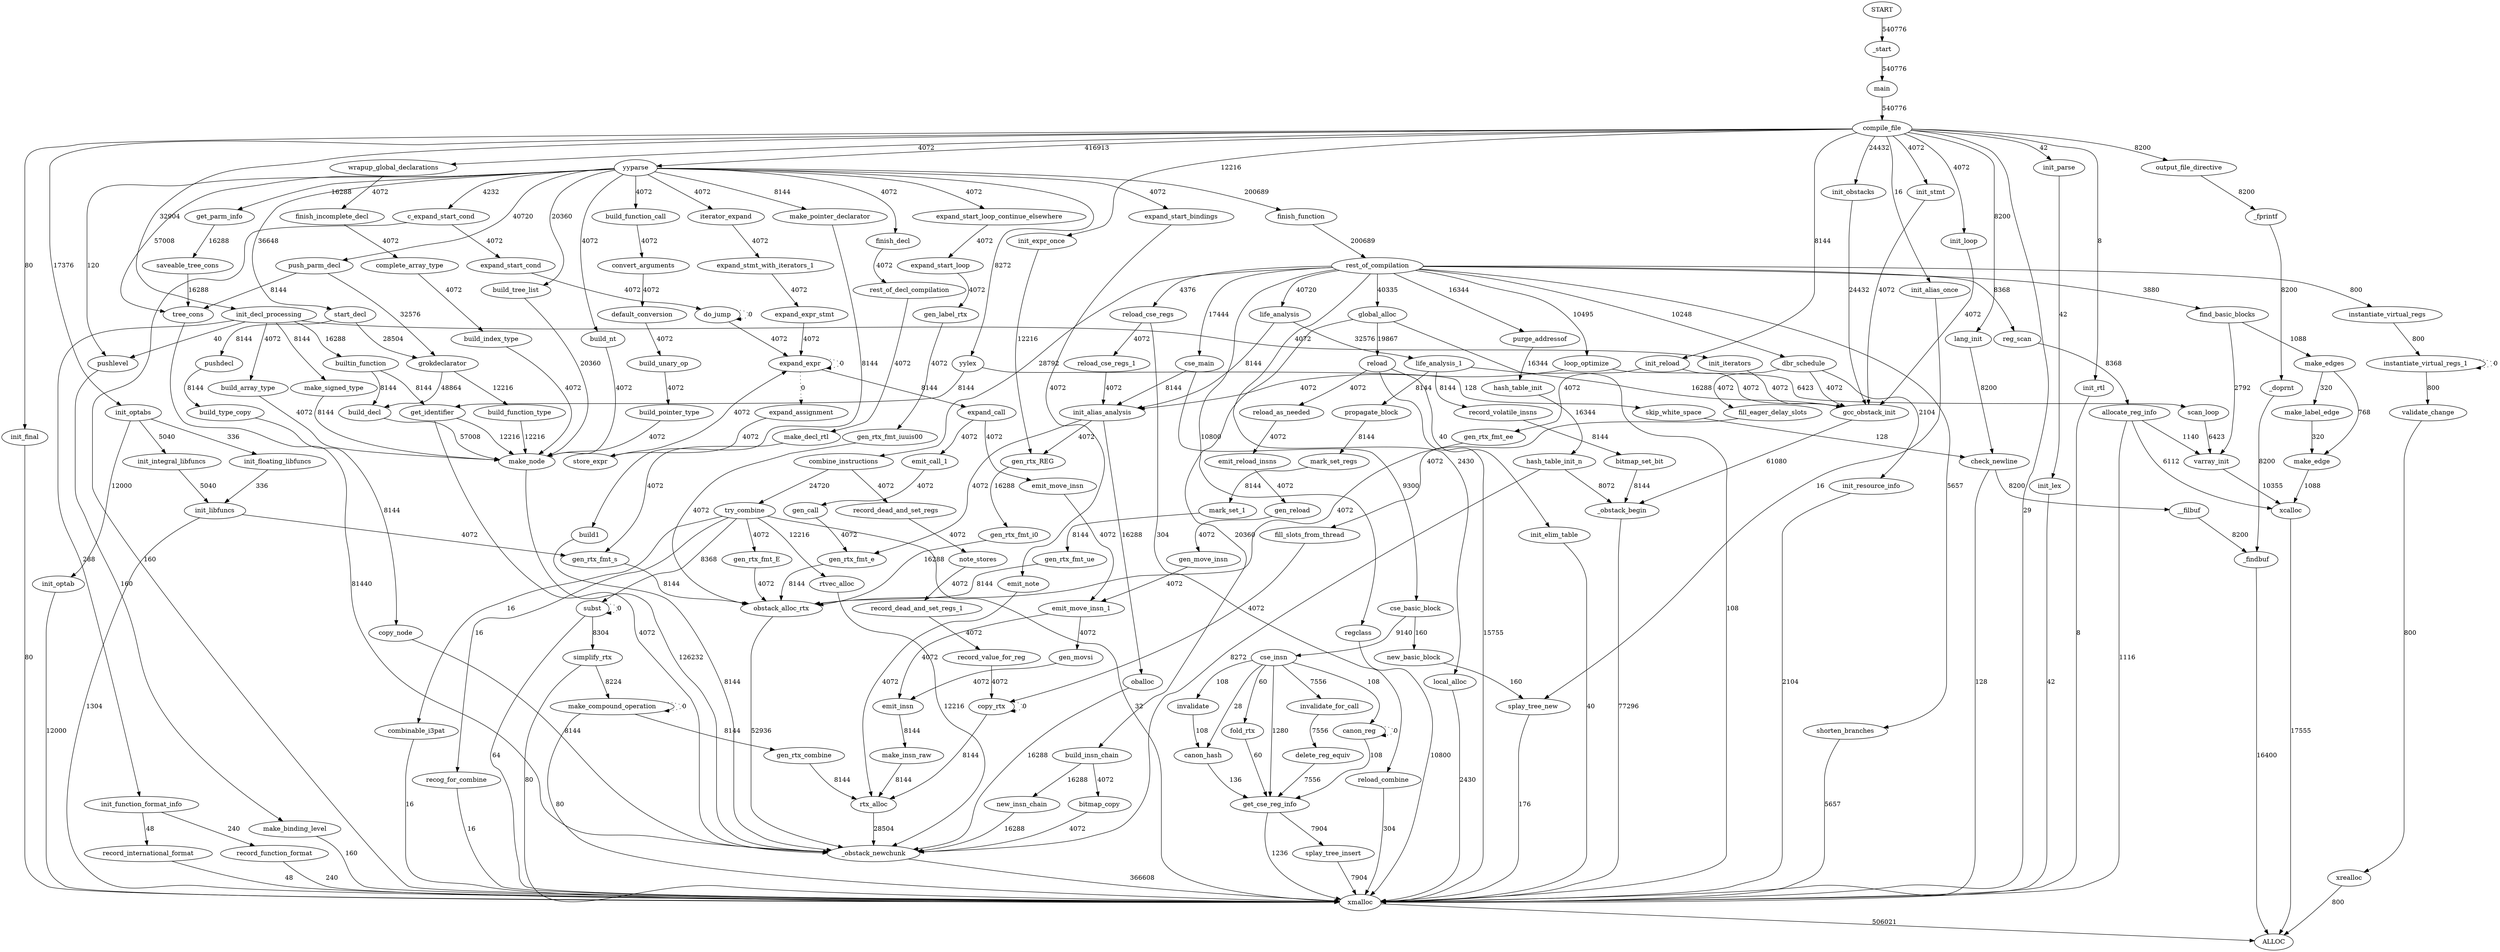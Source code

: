 /* produced by mprof 1.1 from cc1.out */

digraph "allocation call graph"
{
    "START" -> "_start" [label = "540776"];
    "_start" -> "main" [label = "540776"];
    "main" -> "compile_file" [label = "540776"];
    "compile_file" -> "init_obstacks" [label = "24432"];
    "init_obstacks" -> "gcc_obstack_init" [label = "24432"];
    "gcc_obstack_init" -> "_obstack_begin" [label = "61080"];
    "_obstack_begin" -> "xmalloc" [label = "77296"];
    "xmalloc" -> "ALLOC" [label = "506021"];
    "compile_file" -> "init_parse" [label = "42"];
    "init_parse" -> "init_lex" [label = "42"];
    "init_lex" -> "xmalloc" [label = "42"];
    "compile_file" -> "init_rtl" [label = "8"];
    "init_rtl" -> "xmalloc" [label = "8"];
    "compile_file" -> "init_decl_processing" [label = "32904"];
    "init_decl_processing" -> "pushlevel" [label = "40"];
    "pushlevel" -> "make_binding_level" [label = "160"];
    "make_binding_level" -> "xmalloc" [label = "160"];
    "init_decl_processing" -> "make_signed_type" [label = "8144"];
    "make_signed_type" -> "make_node" [label = "8144"];
    "make_node" -> "_obstack_newchunk" [label = "126232"];
    "_obstack_newchunk" -> "xmalloc" [label = "366608"];
    "init_decl_processing" -> "build_array_type" [label = "4072"];
    "build_array_type" -> "make_node" [label = "4072"];
    "init_decl_processing" -> "builtin_function" [label = "16288"];
    "builtin_function" -> "get_identifier" [label = "8144"];
    "get_identifier" -> "make_node" [label = "12216"];
    "get_identifier" -> "_obstack_newchunk" [label = "4072"];
    "builtin_function" -> "build_decl" [label = "8144"];
    "build_decl" -> "make_node" [label = "57008"];
    "init_decl_processing" -> "init_function_format_info" [label = "288"];
    "init_function_format_info" -> "record_function_format" [label = "240"];
    "record_function_format" -> "xmalloc" [label = "240"];
    "init_function_format_info" -> "record_international_format" [label = "48"];
    "record_international_format" -> "xmalloc" [label = "48"];
    "init_decl_processing" -> "init_iterators" [label = "4072"];
    "init_iterators" -> "gcc_obstack_init" [label = "4072"];
    "compile_file" -> "init_optabs" [label = "17376"];
    "init_optabs" -> "init_optab" [label = "12000"];
    "init_optab" -> "xmalloc" [label = "12000"];
    "init_optabs" -> "init_integral_libfuncs" [label = "5040"];
    "init_integral_libfuncs" -> "init_libfuncs" [label = "5040"];
    "init_libfuncs" -> "xmalloc" [label = "1304"];
    "init_libfuncs" -> "gen_rtx_fmt_s" [label = "4072"];
    "gen_rtx_fmt_s" -> "obstack_alloc_rtx" [label = "8144"];
    "obstack_alloc_rtx" -> "_obstack_newchunk" [label = "52936"];
    "init_optabs" -> "init_floating_libfuncs" [label = "336"];
    "init_floating_libfuncs" -> "init_libfuncs" [label = "336"];
    "compile_file" -> "init_stmt" [label = "4072"];
    "init_stmt" -> "gcc_obstack_init" [label = "4072"];
    "compile_file" -> "init_expr_once" [label = "12216"];
    "init_expr_once" -> "gen_rtx_REG" [label = "12216"];
    "gen_rtx_REG" -> "gen_rtx_fmt_i0" [label = "16288"];
    "gen_rtx_fmt_i0" -> "obstack_alloc_rtx" [label = "16288"];
    "compile_file" -> "init_loop" [label = "4072"];
    "init_loop" -> "gcc_obstack_init" [label = "4072"];
    "compile_file" -> "init_reload" [label = "8144"];
    "init_reload" -> "gen_rtx_fmt_ee" [label = "4072"];
    "gen_rtx_fmt_ee" -> "obstack_alloc_rtx" [label = "4072"];
    "init_reload" -> "gcc_obstack_init" [label = "4072"];
    "compile_file" -> "init_alias_once" [label = "16"];
    "init_alias_once" -> "splay_tree_new" [label = "16"];
    "splay_tree_new" -> "xmalloc" [label = "176"];
    "compile_file" -> "xmalloc" [label = "29"];
    "compile_file" -> "init_final" [label = "80"];
    "init_final" -> "xmalloc" [label = "80"];
    "compile_file" -> "yyparse" [label = "416913"];
    "yyparse" -> "yylex" [label = "8272"];
    "yylex" -> "skip_white_space" [label = "128"];
    "skip_white_space" -> "check_newline" [label = "128"];
    "check_newline" -> "xmalloc" [label = "128"];
    "check_newline" -> "__filbuf" [label = "8200"];
    "__filbuf" -> "_findbuf" [label = "8200"];
    "_findbuf" -> "ALLOC" [label = "16400"];
    "yylex" -> "get_identifier" [label = "8144"];
    "yyparse" -> "tree_cons" [label = "57008"];
    "tree_cons" -> "_obstack_newchunk" [label = "81440"];
    "yyparse" -> "start_decl" [label = "36648"];
    "start_decl" -> "pushdecl" [label = "8144"];
    "pushdecl" -> "build_type_copy" [label = "8144"];
    "build_type_copy" -> "copy_node" [label = "8144"];
    "copy_node" -> "_obstack_newchunk" [label = "8144"];
    "start_decl" -> "grokdeclarator" [label = "28504"];
    "grokdeclarator" -> "build_decl" [label = "48864"];
    "grokdeclarator" -> "build_function_type" [label = "12216"];
    "build_function_type" -> "make_node" [label = "12216"];
    "yyparse" -> "pushlevel" [label = "120"];
    "yyparse" -> "push_parm_decl" [label = "40720"];
    "push_parm_decl" -> "grokdeclarator" [label = "32576"];
    "push_parm_decl" -> "tree_cons" [label = "8144"];
    "yyparse" -> "get_parm_info" [label = "16288"];
    "get_parm_info" -> "saveable_tree_cons" [label = "16288"];
    "saveable_tree_cons" -> "tree_cons" [label = "16288"];
    "yyparse" -> "build_tree_list" [label = "20360"];
    "build_tree_list" -> "make_node" [label = "20360"];
    "yyparse" -> "make_pointer_declarator" [label = "8144"];
    "make_pointer_declarator" -> "build1" [label = "8144"];
    "build1" -> "_obstack_newchunk" [label = "8144"];
    "yyparse" -> "finish_decl" [label = "4072"];
    "finish_decl" -> "rest_of_decl_compilation" [label = "4072"];
    "rest_of_decl_compilation" -> "make_decl_rtl" [label = "4072"];
    "make_decl_rtl" -> "gen_rtx_fmt_s" [label = "4072"];
    "yyparse" -> "build_nt" [label = "4072"];
    "build_nt" -> "make_node" [label = "4072"];
    "yyparse" -> "c_expand_start_cond" [label = "4232"];
    "c_expand_start_cond" -> "xmalloc" [label = "160"];
    "c_expand_start_cond" -> "expand_start_cond" [label = "4072"];
    "expand_start_cond" -> "do_jump" [label = "4072"];
    "do_jump" -> "expand_expr" [label = "4072"];
    "expand_expr" -> "expand_call" [label = "8144"];
    "expand_call" -> "emit_move_insn" [label = "4072"];
    "emit_move_insn" -> "emit_move_insn_1" [label = "4072"];
    "emit_move_insn_1" -> "gen_movsi" [label = "4072"];
    "gen_movsi" -> "emit_insn" [label = "4072"];
    "emit_insn" -> "make_insn_raw" [label = "8144"];
    "make_insn_raw" -> "rtx_alloc" [label = "8144"];
    "rtx_alloc" -> "_obstack_newchunk" [label = "28504"];
    "emit_move_insn_1" -> "emit_insn" [label = "4072"];
    "expand_call" -> "emit_call_1" [label = "4072"];
    "emit_call_1" -> "gen_call" [label = "4072"];
    "gen_call" -> "gen_rtx_fmt_e" [label = "4072"];
    "gen_rtx_fmt_e" -> "obstack_alloc_rtx" [label = "8144"];
    "expand_expr" -> "expand_expr" [label = "0", style = dotted];
    "expand_expr" -> "expand_assignment" [label = "0", style = dotted];
    "expand_assignment" -> "store_expr" [label = "4072"];
    "store_expr" -> "expand_expr" [label = "4072"];
    "do_jump" -> "do_jump" [label = "0", style = dotted];
    "yyparse" -> "build_function_call" [label = "4072"];
    "build_function_call" -> "convert_arguments" [label = "4072"];
    "convert_arguments" -> "default_conversion" [label = "4072"];
    "default_conversion" -> "build_unary_op" [label = "4072"];
    "build_unary_op" -> "build_pointer_type" [label = "4072"];
    "build_pointer_type" -> "make_node" [label = "4072"];
    "yyparse" -> "finish_function" [label = "200689"];
    "finish_function" -> "rest_of_compilation" [label = "200689"];
    "rest_of_compilation" -> "reg_scan" [label = "8368"];
    "reg_scan" -> "allocate_reg_info" [label = "8368"];
    "allocate_reg_info" -> "xmalloc" [label = "1116"];
    "allocate_reg_info" -> "varray_init" [label = "1140"];
    "varray_init" -> "xcalloc" [label = "10355"];
    "xcalloc" -> "ALLOC" [label = "17555"];
    "allocate_reg_info" -> "xcalloc" [label = "6112"];
    "rest_of_compilation" -> "cse_main" [label = "17444"];
    "cse_main" -> "init_alias_analysis" [label = "8144"];
    "init_alias_analysis" -> "gen_rtx_fmt_e" [label = "4072"];
    "init_alias_analysis" -> "oballoc" [label = "16288"];
    "oballoc" -> "_obstack_newchunk" [label = "16288"];
    "init_alias_analysis" -> "gen_rtx_REG" [label = "4072"];
    "cse_main" -> "cse_basic_block" [label = "9300"];
    "cse_basic_block" -> "new_basic_block" [label = "160"];
    "new_basic_block" -> "splay_tree_new" [label = "160"];
    "cse_basic_block" -> "cse_insn" [label = "9140"];
    "cse_insn" -> "canon_hash" [label = "28"];
    "canon_hash" -> "get_cse_reg_info" [label = "136"];
    "get_cse_reg_info" -> "xmalloc" [label = "1236"];
    "get_cse_reg_info" -> "splay_tree_insert" [label = "7904"];
    "splay_tree_insert" -> "xmalloc" [label = "7904"];
    "cse_insn" -> "get_cse_reg_info" [label = "1280"];
    "cse_insn" -> "invalidate" [label = "108"];
    "invalidate" -> "canon_hash" [label = "108"];
    "cse_insn" -> "invalidate_for_call" [label = "7556"];
    "invalidate_for_call" -> "delete_reg_equiv" [label = "7556"];
    "delete_reg_equiv" -> "get_cse_reg_info" [label = "7556"];
    "cse_insn" -> "canon_reg" [label = "108"];
    "canon_reg" -> "get_cse_reg_info" [label = "108"];
    "canon_reg" -> "canon_reg" [label = "0", style = dotted];
    "cse_insn" -> "fold_rtx" [label = "60"];
    "fold_rtx" -> "get_cse_reg_info" [label = "60"];
    "rest_of_compilation" -> "purge_addressof" [label = "16344"];
    "purge_addressof" -> "hash_table_init" [label = "16344"];
    "hash_table_init" -> "hash_table_init_n" [label = "16344"];
    "hash_table_init_n" -> "_obstack_begin" [label = "8072"];
    "hash_table_init_n" -> "_obstack_newchunk" [label = "8272"];
    "rest_of_compilation" -> "life_analysis" [label = "40720"];
    "life_analysis" -> "life_analysis_1" [label = "32576"];
    "life_analysis_1" -> "gcc_obstack_init" [label = "16288"];
    "life_analysis_1" -> "record_volatile_insns" [label = "8144"];
    "record_volatile_insns" -> "bitmap_set_bit" [label = "8144"];
    "bitmap_set_bit" -> "_obstack_begin" [label = "8144"];
    "life_analysis_1" -> "propagate_block" [label = "8144"];
    "propagate_block" -> "mark_set_regs" [label = "8144"];
    "mark_set_regs" -> "mark_set_1" [label = "8144"];
    "mark_set_1" -> "gen_rtx_fmt_ue" [label = "8144"];
    "gen_rtx_fmt_ue" -> "obstack_alloc_rtx" [label = "8144"];
    "life_analysis" -> "init_alias_analysis" [label = "8144"];
    "rest_of_compilation" -> "combine_instructions" [label = "28792"];
    "combine_instructions" -> "try_combine" [label = "24720"];
    "try_combine" -> "combinable_i3pat" [label = "16"];
    "combinable_i3pat" -> "xmalloc" [label = "16"];
    "try_combine" -> "recog_for_combine" [label = "16"];
    "recog_for_combine" -> "xmalloc" [label = "16"];
    "try_combine" -> "subst" [label = "8368"];
    "subst" -> "simplify_rtx" [label = "8304"];
    "simplify_rtx" -> "xmalloc" [label = "80"];
    "simplify_rtx" -> "make_compound_operation" [label = "8224"];
    "make_compound_operation" -> "xmalloc" [label = "80"];
    "make_compound_operation" -> "gen_rtx_combine" [label = "8144"];
    "gen_rtx_combine" -> "rtx_alloc" [label = "8144"];
    "make_compound_operation" -> "make_compound_operation" [label = "0", style = dotted];
    "subst" -> "subst" [label = "0", style = dotted];
    "subst" -> "xmalloc" [label = "64"];
    "try_combine" -> "xmalloc" [label = "32"];
    "try_combine" -> "gen_rtx_fmt_E" [label = "4072"];
    "gen_rtx_fmt_E" -> "obstack_alloc_rtx" [label = "4072"];
    "try_combine" -> "rtvec_alloc" [label = "12216"];
    "rtvec_alloc" -> "_obstack_newchunk" [label = "12216"];
    "combine_instructions" -> "record_dead_and_set_regs" [label = "4072"];
    "record_dead_and_set_regs" -> "note_stores" [label = "4072"];
    "note_stores" -> "record_dead_and_set_regs_1" [label = "4072"];
    "record_dead_and_set_regs_1" -> "record_value_for_reg" [label = "4072"];
    "record_value_for_reg" -> "copy_rtx" [label = "4072"];
    "copy_rtx" -> "rtx_alloc" [label = "8144"];
    "copy_rtx" -> "copy_rtx" [label = "0", style = dotted];
    "rest_of_compilation" -> "regclass" [label = "10800"];
    "regclass" -> "xmalloc" [label = "10800"];
    "rest_of_compilation" -> "local_alloc" [label = "2430"];
    "local_alloc" -> "xmalloc" [label = "2430"];
    "rest_of_compilation" -> "global_alloc" [label = "40335"];
    "global_alloc" -> "xmalloc" [label = "108"];
    "global_alloc" -> "build_insn_chain" [label = "20360"];
    "build_insn_chain" -> "new_insn_chain" [label = "16288"];
    "new_insn_chain" -> "_obstack_newchunk" [label = "16288"];
    "build_insn_chain" -> "bitmap_copy" [label = "4072"];
    "bitmap_copy" -> "_obstack_newchunk" [label = "4072"];
    "global_alloc" -> "reload" [label = "19867"];
    "reload" -> "xmalloc" [label = "15755"];
    "reload" -> "init_elim_table" [label = "40"];
    "init_elim_table" -> "xmalloc" [label = "40"];
    "reload" -> "reload_as_needed" [label = "4072"];
    "reload_as_needed" -> "emit_reload_insns" [label = "4072"];
    "emit_reload_insns" -> "gen_reload" [label = "4072"];
    "gen_reload" -> "gen_move_insn" [label = "4072"];
    "gen_move_insn" -> "emit_move_insn_1" [label = "4072"];
    "rest_of_compilation" -> "reload_cse_regs" [label = "4376"];
    "reload_cse_regs" -> "reload_cse_regs_1" [label = "4072"];
    "reload_cse_regs_1" -> "init_alias_analysis" [label = "4072"];
    "reload_cse_regs" -> "reload_combine" [label = "304"];
    "reload_combine" -> "xmalloc" [label = "304"];
    "rest_of_compilation" -> "dbr_schedule" [label = "10248"];
    "dbr_schedule" -> "gcc_obstack_init" [label = "4072"];
    "dbr_schedule" -> "init_resource_info" [label = "2104"];
    "init_resource_info" -> "xmalloc" [label = "2104"];
    "dbr_schedule" -> "fill_eager_delay_slots" [label = "4072"];
    "fill_eager_delay_slots" -> "fill_slots_from_thread" [label = "4072"];
    "fill_slots_from_thread" -> "copy_rtx" [label = "4072"];
    "rest_of_compilation" -> "shorten_branches" [label = "5657"];
    "shorten_branches" -> "xmalloc" [label = "5657"];
    "rest_of_compilation" -> "loop_optimize" [label = "10495"];
    "loop_optimize" -> "init_alias_analysis" [label = "4072"];
    "loop_optimize" -> "scan_loop" [label = "6423"];
    "scan_loop" -> "varray_init" [label = "6423"];
    "rest_of_compilation" -> "find_basic_blocks" [label = "3880"];
    "find_basic_blocks" -> "varray_init" [label = "2792"];
    "find_basic_blocks" -> "make_edges" [label = "1088"];
    "make_edges" -> "make_edge" [label = "768"];
    "make_edge" -> "xcalloc" [label = "1088"];
    "make_edges" -> "make_label_edge" [label = "320"];
    "make_label_edge" -> "make_edge" [label = "320"];
    "rest_of_compilation" -> "instantiate_virtual_regs" [label = "800"];
    "instantiate_virtual_regs" -> "instantiate_virtual_regs_1" [label = "800"];
    "instantiate_virtual_regs_1" -> "validate_change" [label = "800"];
    "validate_change" -> "xrealloc" [label = "800"];
    "xrealloc" -> "ALLOC" [label = "800"];
    "instantiate_virtual_regs_1" -> "instantiate_virtual_regs_1" [label = "0", style = dotted];
    "yyparse" -> "expand_start_bindings" [label = "4072"];
    "expand_start_bindings" -> "emit_note" [label = "4072"];
    "emit_note" -> "rtx_alloc" [label = "4072"];
    "yyparse" -> "expand_start_loop_continue_elsewhere" [label = "4072"];
    "expand_start_loop_continue_elsewhere" -> "expand_start_loop" [label = "4072"];
    "expand_start_loop" -> "gen_label_rtx" [label = "4072"];
    "gen_label_rtx" -> "gen_rtx_fmt_iuuis00" [label = "4072"];
    "gen_rtx_fmt_iuuis00" -> "obstack_alloc_rtx" [label = "4072"];
    "yyparse" -> "iterator_expand" [label = "4072"];
    "iterator_expand" -> "expand_stmt_with_iterators_1" [label = "4072"];
    "expand_stmt_with_iterators_1" -> "expand_expr_stmt" [label = "4072"];
    "expand_expr_stmt" -> "expand_expr" [label = "4072"];
    "compile_file" -> "wrapup_global_declarations" [label = "4072"];
    "wrapup_global_declarations" -> "finish_incomplete_decl" [label = "4072"];
    "finish_incomplete_decl" -> "complete_array_type" [label = "4072"];
    "complete_array_type" -> "build_index_type" [label = "4072"];
    "build_index_type" -> "make_node" [label = "4072"];
    "compile_file" -> "lang_init" [label = "8200"];
    "lang_init" -> "check_newline" [label = "8200"];
    "compile_file" -> "output_file_directive" [label = "8200"];
    "output_file_directive" -> "_fprintf" [label = "8200"];
    "_fprintf" -> "_doprnt" [label = "8200"];
    "_doprnt" -> "_findbuf" [label = "8200"];
}
